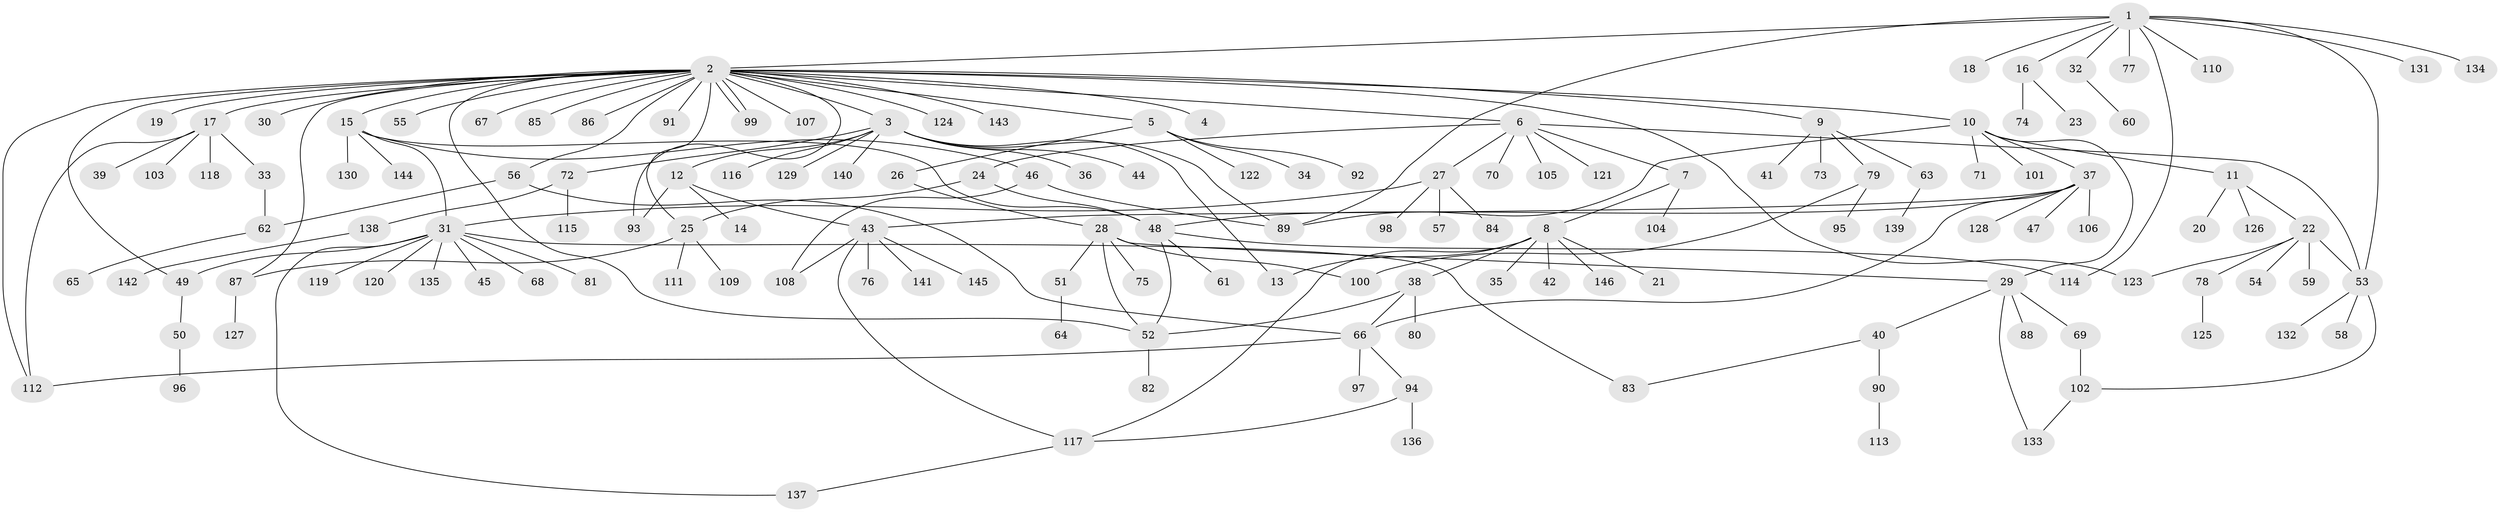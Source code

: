 // coarse degree distribution, {2: 0.1694915254237288, 5: 0.15254237288135594, 1: 0.4406779661016949, 6: 0.01694915254237288, 3: 0.05084745762711865, 4: 0.1016949152542373, 9: 0.01694915254237288, 7: 0.01694915254237288, 8: 0.01694915254237288, 24: 0.01694915254237288}
// Generated by graph-tools (version 1.1) at 2025/36/03/04/25 23:36:53]
// undirected, 146 vertices, 179 edges
graph export_dot {
  node [color=gray90,style=filled];
  1;
  2;
  3;
  4;
  5;
  6;
  7;
  8;
  9;
  10;
  11;
  12;
  13;
  14;
  15;
  16;
  17;
  18;
  19;
  20;
  21;
  22;
  23;
  24;
  25;
  26;
  27;
  28;
  29;
  30;
  31;
  32;
  33;
  34;
  35;
  36;
  37;
  38;
  39;
  40;
  41;
  42;
  43;
  44;
  45;
  46;
  47;
  48;
  49;
  50;
  51;
  52;
  53;
  54;
  55;
  56;
  57;
  58;
  59;
  60;
  61;
  62;
  63;
  64;
  65;
  66;
  67;
  68;
  69;
  70;
  71;
  72;
  73;
  74;
  75;
  76;
  77;
  78;
  79;
  80;
  81;
  82;
  83;
  84;
  85;
  86;
  87;
  88;
  89;
  90;
  91;
  92;
  93;
  94;
  95;
  96;
  97;
  98;
  99;
  100;
  101;
  102;
  103;
  104;
  105;
  106;
  107;
  108;
  109;
  110;
  111;
  112;
  113;
  114;
  115;
  116;
  117;
  118;
  119;
  120;
  121;
  122;
  123;
  124;
  125;
  126;
  127;
  128;
  129;
  130;
  131;
  132;
  133;
  134;
  135;
  136;
  137;
  138;
  139;
  140;
  141;
  142;
  143;
  144;
  145;
  146;
  1 -- 2;
  1 -- 16;
  1 -- 18;
  1 -- 32;
  1 -- 53;
  1 -- 77;
  1 -- 89;
  1 -- 110;
  1 -- 114;
  1 -- 131;
  1 -- 134;
  2 -- 3;
  2 -- 4;
  2 -- 5;
  2 -- 6;
  2 -- 9;
  2 -- 10;
  2 -- 15;
  2 -- 17;
  2 -- 19;
  2 -- 25;
  2 -- 30;
  2 -- 49;
  2 -- 52;
  2 -- 55;
  2 -- 56;
  2 -- 67;
  2 -- 85;
  2 -- 86;
  2 -- 87;
  2 -- 91;
  2 -- 93;
  2 -- 99;
  2 -- 99;
  2 -- 107;
  2 -- 112;
  2 -- 123;
  2 -- 124;
  2 -- 143;
  3 -- 12;
  3 -- 13;
  3 -- 36;
  3 -- 44;
  3 -- 72;
  3 -- 89;
  3 -- 116;
  3 -- 129;
  3 -- 140;
  5 -- 26;
  5 -- 34;
  5 -- 92;
  5 -- 122;
  6 -- 7;
  6 -- 24;
  6 -- 27;
  6 -- 53;
  6 -- 70;
  6 -- 105;
  6 -- 121;
  7 -- 8;
  7 -- 104;
  8 -- 13;
  8 -- 21;
  8 -- 35;
  8 -- 38;
  8 -- 42;
  8 -- 117;
  8 -- 146;
  9 -- 41;
  9 -- 63;
  9 -- 73;
  9 -- 79;
  10 -- 11;
  10 -- 29;
  10 -- 37;
  10 -- 71;
  10 -- 89;
  10 -- 101;
  11 -- 20;
  11 -- 22;
  11 -- 126;
  12 -- 14;
  12 -- 43;
  12 -- 93;
  15 -- 31;
  15 -- 46;
  15 -- 48;
  15 -- 130;
  15 -- 144;
  16 -- 23;
  16 -- 74;
  17 -- 33;
  17 -- 39;
  17 -- 103;
  17 -- 112;
  17 -- 118;
  22 -- 53;
  22 -- 54;
  22 -- 59;
  22 -- 78;
  22 -- 123;
  24 -- 25;
  24 -- 48;
  25 -- 87;
  25 -- 109;
  25 -- 111;
  26 -- 28;
  27 -- 31;
  27 -- 57;
  27 -- 84;
  27 -- 98;
  28 -- 29;
  28 -- 51;
  28 -- 52;
  28 -- 75;
  28 -- 100;
  29 -- 40;
  29 -- 69;
  29 -- 88;
  29 -- 133;
  31 -- 45;
  31 -- 49;
  31 -- 68;
  31 -- 81;
  31 -- 83;
  31 -- 119;
  31 -- 120;
  31 -- 135;
  31 -- 137;
  32 -- 60;
  33 -- 62;
  37 -- 43;
  37 -- 47;
  37 -- 48;
  37 -- 66;
  37 -- 106;
  37 -- 128;
  38 -- 52;
  38 -- 66;
  38 -- 80;
  40 -- 83;
  40 -- 90;
  43 -- 76;
  43 -- 108;
  43 -- 117;
  43 -- 141;
  43 -- 145;
  46 -- 89;
  46 -- 108;
  48 -- 52;
  48 -- 61;
  48 -- 114;
  49 -- 50;
  50 -- 96;
  51 -- 64;
  52 -- 82;
  53 -- 58;
  53 -- 102;
  53 -- 132;
  56 -- 62;
  56 -- 66;
  62 -- 65;
  63 -- 139;
  66 -- 94;
  66 -- 97;
  66 -- 112;
  69 -- 102;
  72 -- 115;
  72 -- 138;
  78 -- 125;
  79 -- 95;
  79 -- 100;
  87 -- 127;
  90 -- 113;
  94 -- 117;
  94 -- 136;
  102 -- 133;
  117 -- 137;
  138 -- 142;
}
